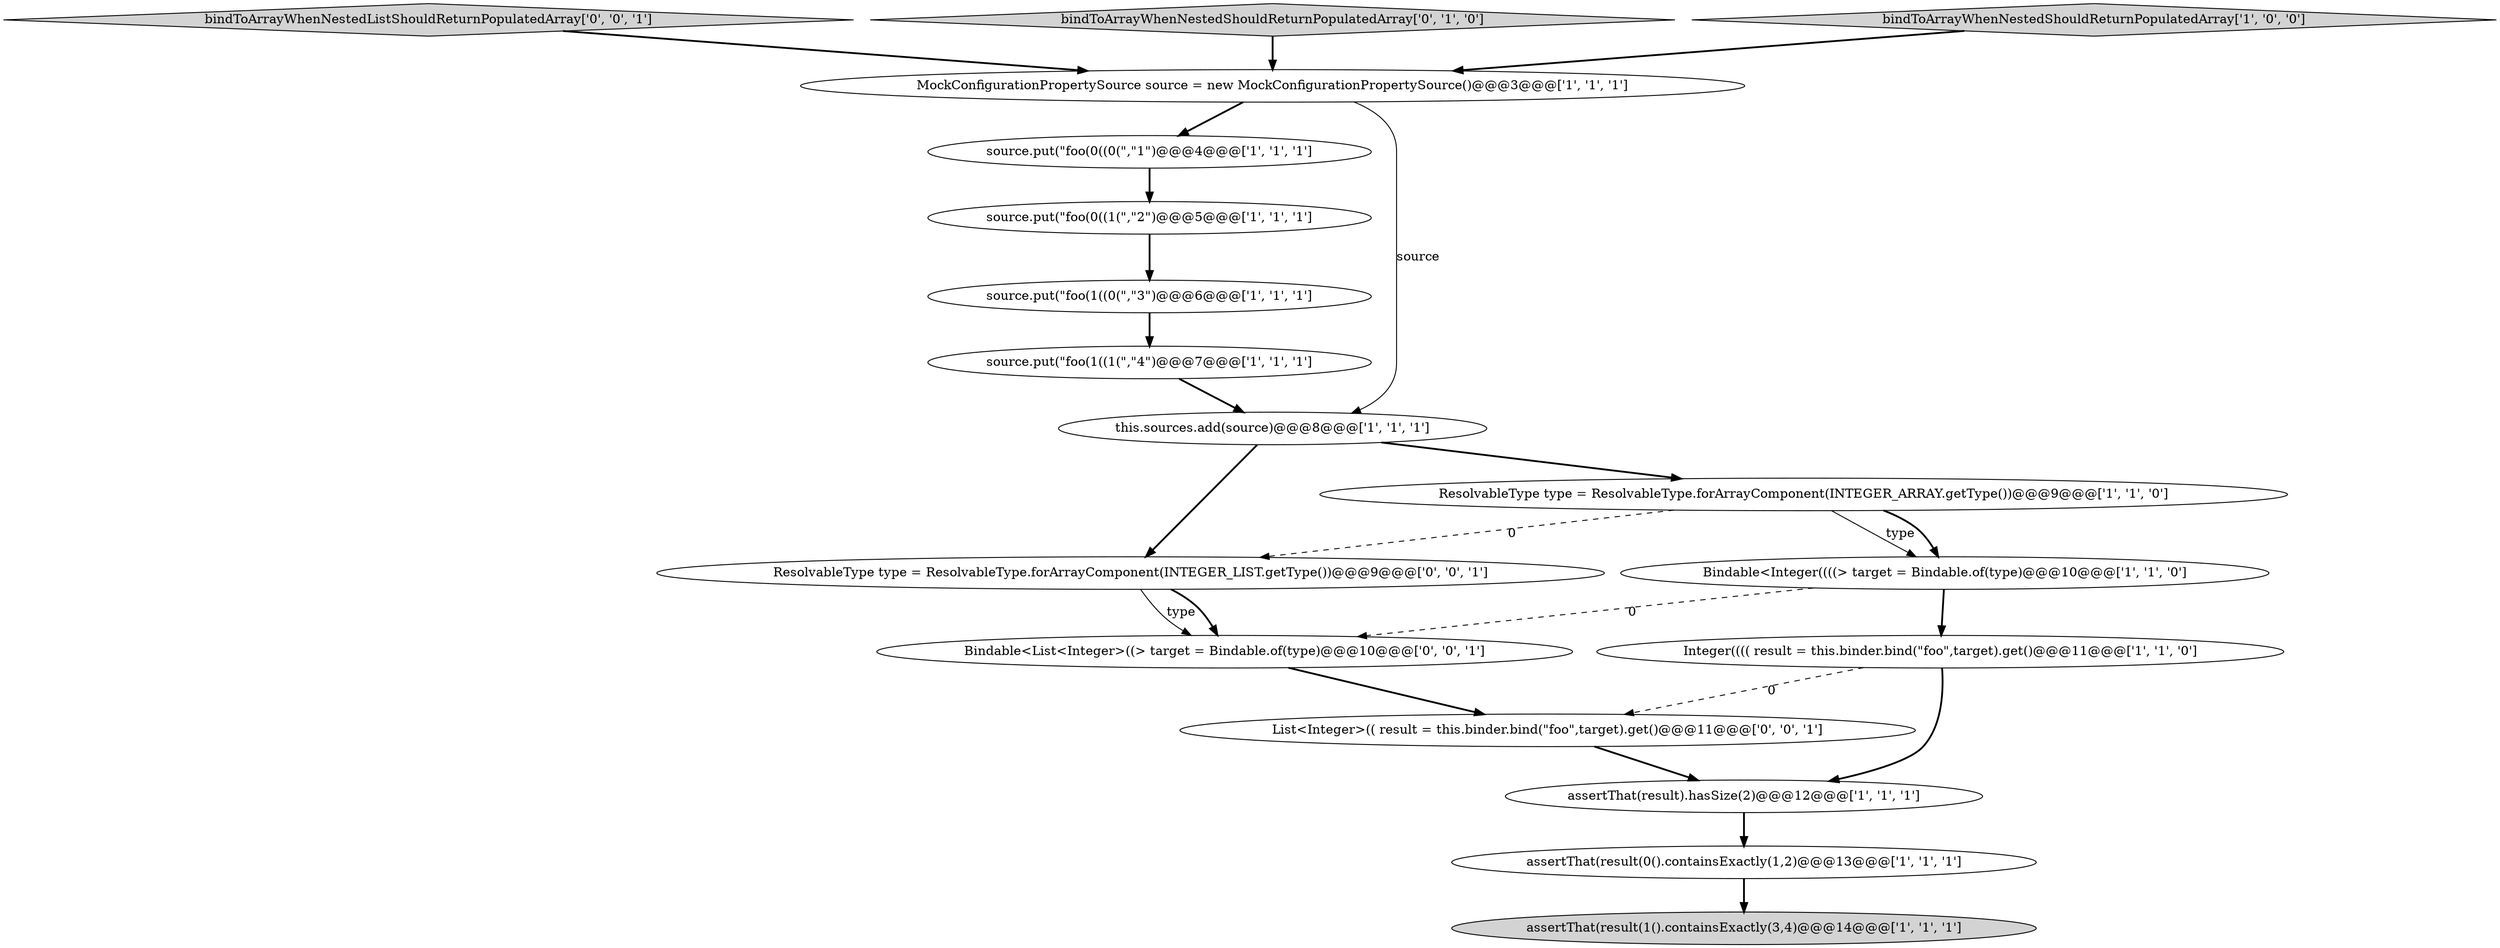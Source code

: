 digraph {
9 [style = filled, label = "source.put(\"foo(1((1(\",\"4\")@@@7@@@['1', '1', '1']", fillcolor = white, shape = ellipse image = "AAA0AAABBB1BBB"];
16 [style = filled, label = "ResolvableType type = ResolvableType.forArrayComponent(INTEGER_LIST.getType())@@@9@@@['0', '0', '1']", fillcolor = white, shape = ellipse image = "AAA0AAABBB3BBB"];
17 [style = filled, label = "bindToArrayWhenNestedListShouldReturnPopulatedArray['0', '0', '1']", fillcolor = lightgray, shape = diamond image = "AAA0AAABBB3BBB"];
7 [style = filled, label = "assertThat(result(0().containsExactly(1,2)@@@13@@@['1', '1', '1']", fillcolor = white, shape = ellipse image = "AAA0AAABBB1BBB"];
8 [style = filled, label = "source.put(\"foo(0((1(\",\"2\")@@@5@@@['1', '1', '1']", fillcolor = white, shape = ellipse image = "AAA0AAABBB1BBB"];
1 [style = filled, label = "ResolvableType type = ResolvableType.forArrayComponent(INTEGER_ARRAY.getType())@@@9@@@['1', '1', '0']", fillcolor = white, shape = ellipse image = "AAA0AAABBB1BBB"];
12 [style = filled, label = "MockConfigurationPropertySource source = new MockConfigurationPropertySource()@@@3@@@['1', '1', '1']", fillcolor = white, shape = ellipse image = "AAA0AAABBB1BBB"];
14 [style = filled, label = "Bindable<List<Integer>((> target = Bindable.of(type)@@@10@@@['0', '0', '1']", fillcolor = white, shape = ellipse image = "AAA0AAABBB3BBB"];
15 [style = filled, label = "List<Integer>(( result = this.binder.bind(\"foo\",target).get()@@@11@@@['0', '0', '1']", fillcolor = white, shape = ellipse image = "AAA0AAABBB3BBB"];
5 [style = filled, label = "source.put(\"foo(1((0(\",\"3\")@@@6@@@['1', '1', '1']", fillcolor = white, shape = ellipse image = "AAA0AAABBB1BBB"];
13 [style = filled, label = "bindToArrayWhenNestedShouldReturnPopulatedArray['0', '1', '0']", fillcolor = lightgray, shape = diamond image = "AAA0AAABBB2BBB"];
2 [style = filled, label = "Integer(((( result = this.binder.bind(\"foo\",target).get()@@@11@@@['1', '1', '0']", fillcolor = white, shape = ellipse image = "AAA0AAABBB1BBB"];
10 [style = filled, label = "bindToArrayWhenNestedShouldReturnPopulatedArray['1', '0', '0']", fillcolor = lightgray, shape = diamond image = "AAA0AAABBB1BBB"];
4 [style = filled, label = "assertThat(result(1().containsExactly(3,4)@@@14@@@['1', '1', '1']", fillcolor = lightgray, shape = ellipse image = "AAA0AAABBB1BBB"];
3 [style = filled, label = "source.put(\"foo(0((0(\",\"1\")@@@4@@@['1', '1', '1']", fillcolor = white, shape = ellipse image = "AAA0AAABBB1BBB"];
6 [style = filled, label = "assertThat(result).hasSize(2)@@@12@@@['1', '1', '1']", fillcolor = white, shape = ellipse image = "AAA0AAABBB1BBB"];
0 [style = filled, label = "Bindable<Integer((((> target = Bindable.of(type)@@@10@@@['1', '1', '0']", fillcolor = white, shape = ellipse image = "AAA0AAABBB1BBB"];
11 [style = filled, label = "this.sources.add(source)@@@8@@@['1', '1', '1']", fillcolor = white, shape = ellipse image = "AAA0AAABBB1BBB"];
11->16 [style = bold, label=""];
9->11 [style = bold, label=""];
5->9 [style = bold, label=""];
1->0 [style = solid, label="type"];
11->1 [style = bold, label=""];
2->6 [style = bold, label=""];
0->2 [style = bold, label=""];
15->6 [style = bold, label=""];
1->0 [style = bold, label=""];
7->4 [style = bold, label=""];
12->11 [style = solid, label="source"];
2->15 [style = dashed, label="0"];
0->14 [style = dashed, label="0"];
17->12 [style = bold, label=""];
13->12 [style = bold, label=""];
8->5 [style = bold, label=""];
16->14 [style = solid, label="type"];
10->12 [style = bold, label=""];
1->16 [style = dashed, label="0"];
3->8 [style = bold, label=""];
16->14 [style = bold, label=""];
14->15 [style = bold, label=""];
12->3 [style = bold, label=""];
6->7 [style = bold, label=""];
}
